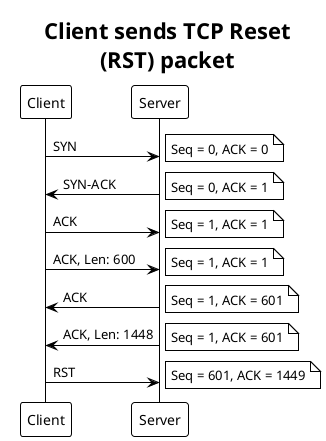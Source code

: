 @startuml
title Client sends TCP Reset\n(RST) packet

!theme plain

Client -> Server: SYN
note right
	Seq = 0, ACK = 0
end note
Client <- Server: SYN-ACK

note right
	Seq = 0, ACK = 1
end note

Client -> Server: ACK
note right
	Seq = 1, ACK = 1
end note

Client -> Server: ACK, Len: 600
note right
	Seq = 1, ACK = 1
end note

Client <- Server: ACK
note right
	Seq = 1, ACK = 601
end note

Client <- Server: ACK, Len: 1448
note right
	Seq = 1, ACK = 601
end note

Client -> Server: RST
note right
	Seq = 601, ACK = 1449
end note

@enduml
